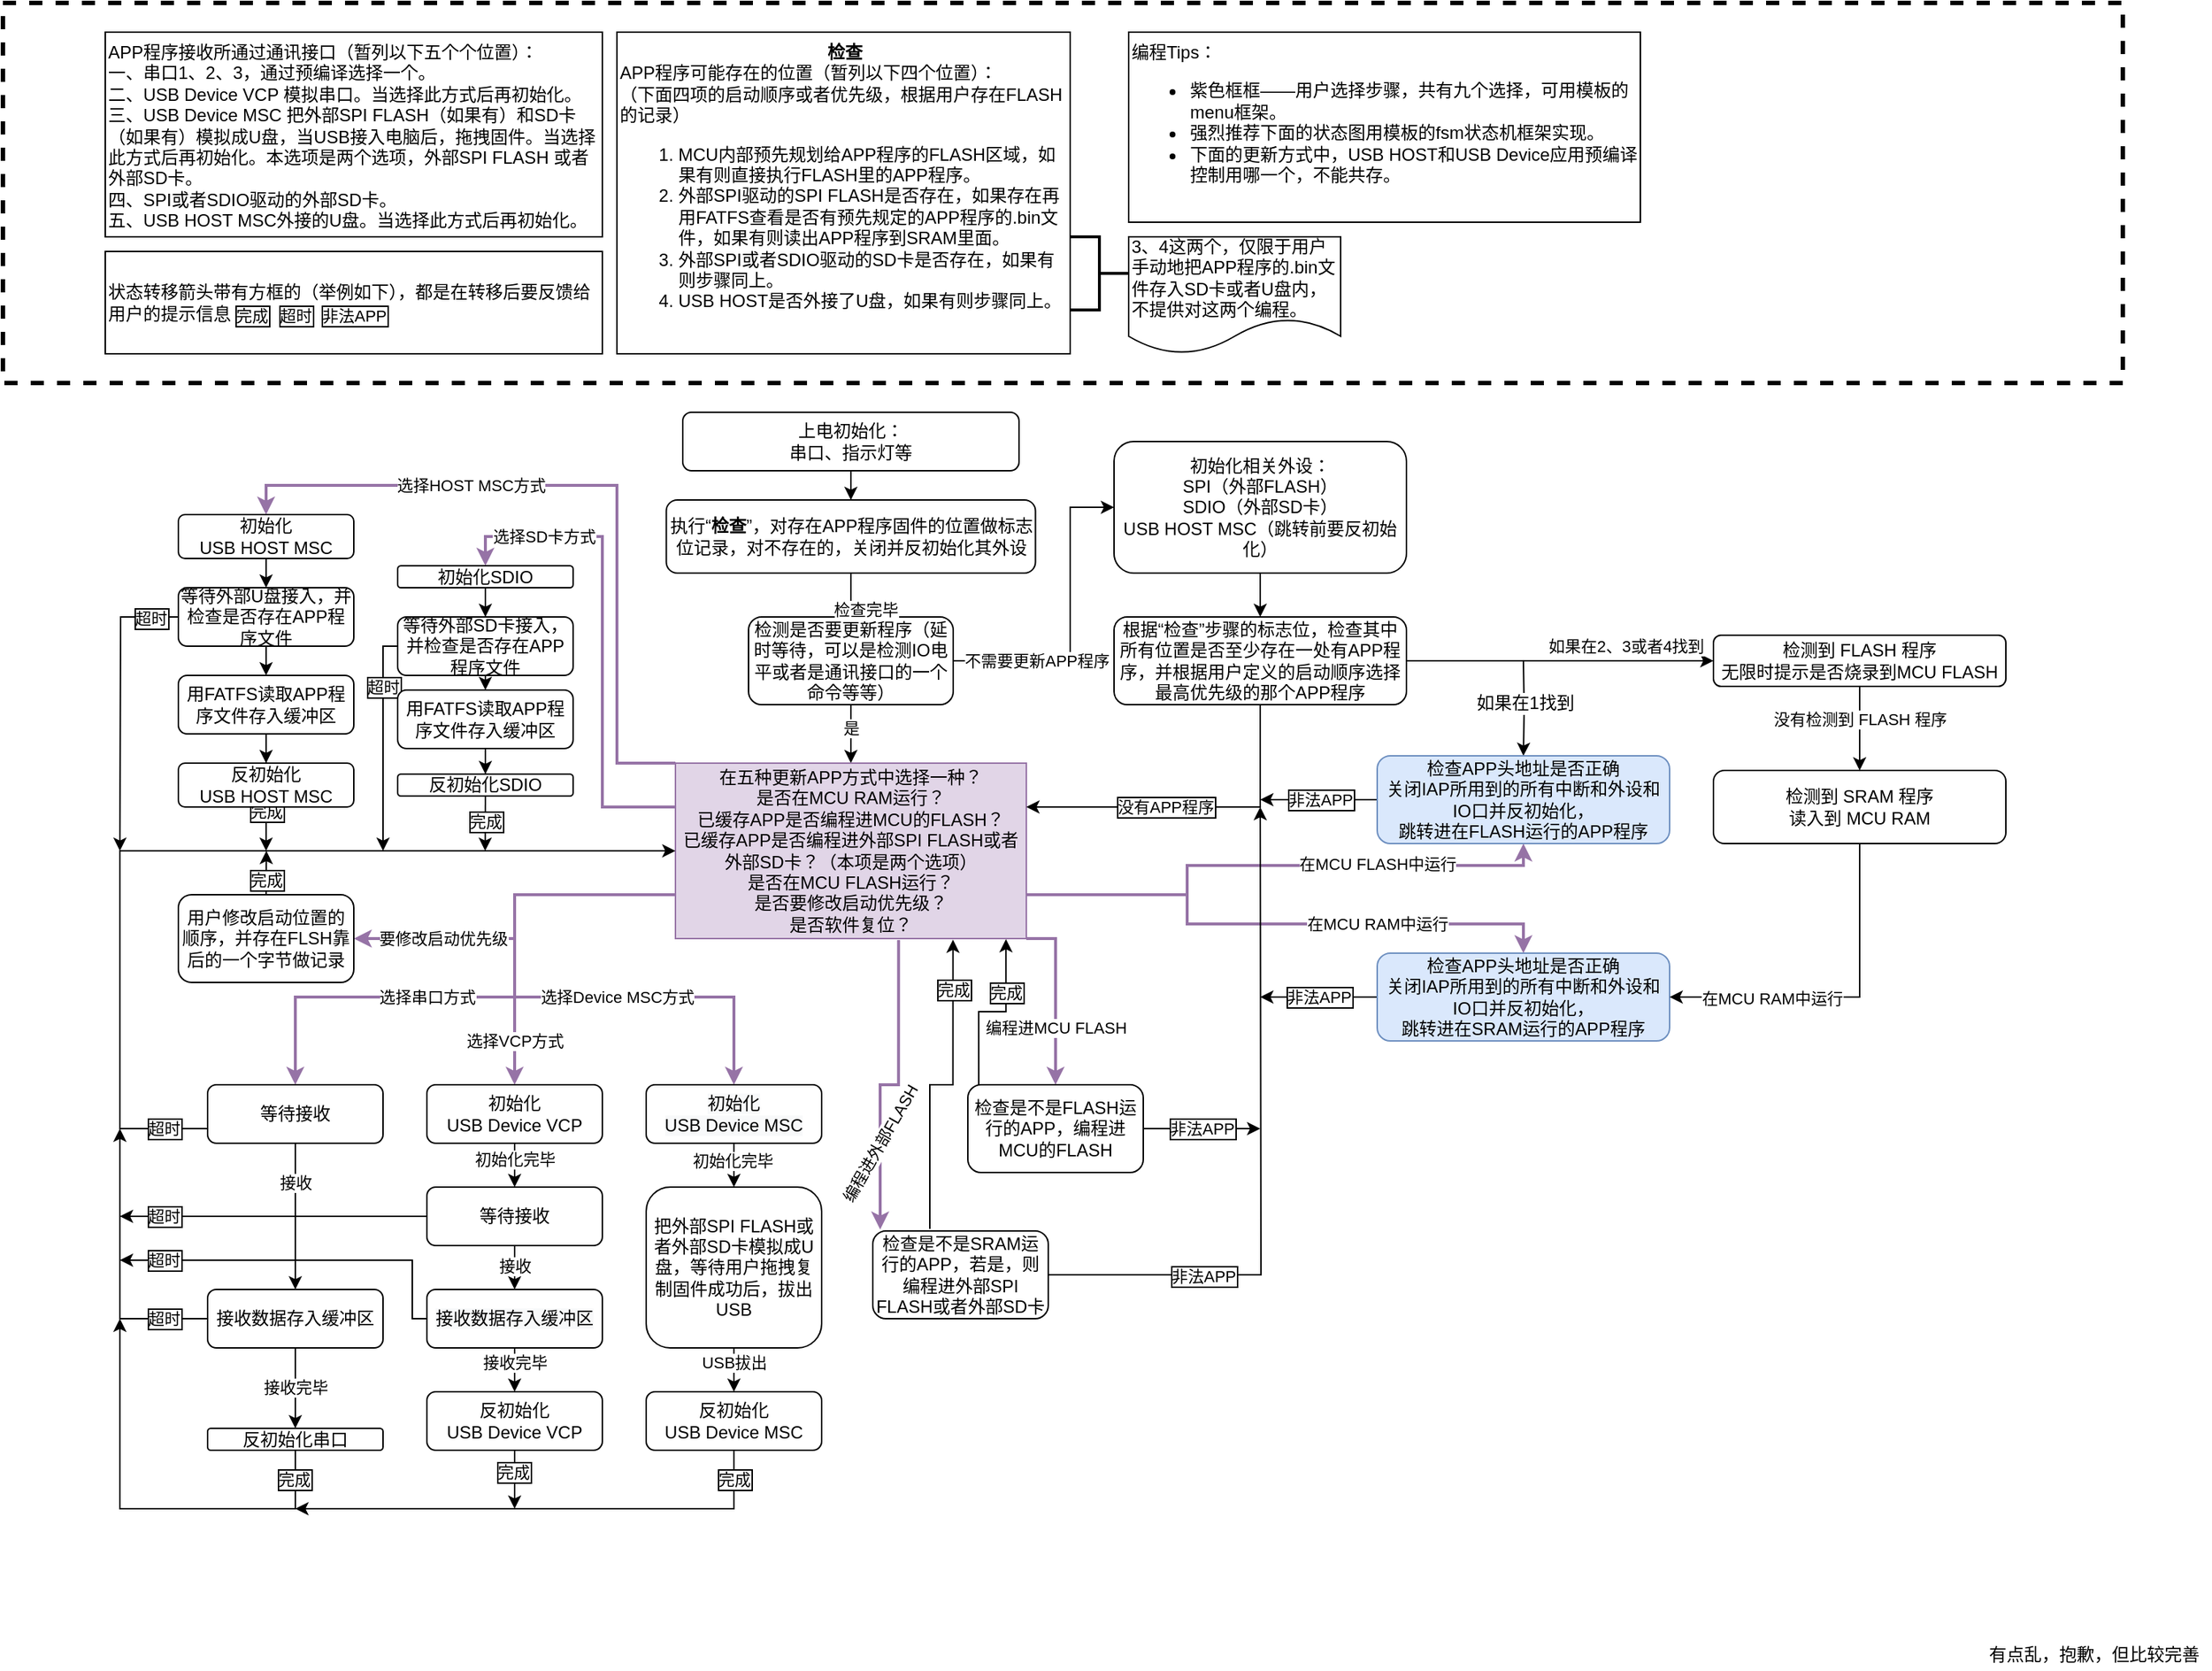 <mxfile version="14.4.3" type="device"><diagram id="C5RBs43oDa-KdzZeNtuy" name="Page-1"><mxGraphModel dx="1185" dy="685" grid="1" gridSize="10" guides="1" tooltips="1" connect="1" arrows="1" fold="1" page="1" pageScale="1" pageWidth="827" pageHeight="1169" math="0" shadow="0"><root><mxCell id="WIyWlLk6GJQsqaUBKTNV-0"/><mxCell id="WIyWlLk6GJQsqaUBKTNV-1" parent="WIyWlLk6GJQsqaUBKTNV-0"/><mxCell id="EQqP0jbyCYCh2364Cj6j-157" value="" style="rounded=0;whiteSpace=wrap;html=1;glass=0;labelBackgroundColor=none;gradientColor=none;align=left;fillColor=none;dashed=1;strokeWidth=3;" parent="WIyWlLk6GJQsqaUBKTNV-1" vertex="1"><mxGeometry x="140" y="20" width="1450" height="260" as="geometry"/></mxCell><mxCell id="EQqP0jbyCYCh2364Cj6j-8" value="" style="edgeStyle=orthogonalEdgeStyle;rounded=0;orthogonalLoop=1;jettySize=auto;html=1;entryX=0.5;entryY=0;entryDx=0;entryDy=0;" parent="WIyWlLk6GJQsqaUBKTNV-1" source="EQqP0jbyCYCh2364Cj6j-4" target="EQqP0jbyCYCh2364Cj6j-7" edge="1"><mxGeometry relative="1" as="geometry"><mxPoint x="710" y="530" as="targetPoint"/></mxGeometry></mxCell><mxCell id="EQqP0jbyCYCh2364Cj6j-9" value="是" style="edgeLabel;html=1;align=center;verticalAlign=middle;resizable=0;points=[];" parent="EQqP0jbyCYCh2364Cj6j-8" vertex="1" connectable="0"><mxGeometry x="-0.235" relative="1" as="geometry"><mxPoint as="offset"/></mxGeometry></mxCell><mxCell id="EQqP0jbyCYCh2364Cj6j-16" value="" style="edgeStyle=orthogonalEdgeStyle;rounded=0;orthogonalLoop=1;jettySize=auto;html=1;entryX=0;entryY=0.5;entryDx=0;entryDy=0;" parent="WIyWlLk6GJQsqaUBKTNV-1" source="EQqP0jbyCYCh2364Cj6j-4" target="OF_c2fbz43rUEykC9SEE-5" edge="1"><mxGeometry relative="1" as="geometry"><Array as="points"><mxPoint x="870" y="470"/><mxPoint x="870" y="365"/></Array></mxGeometry></mxCell><mxCell id="EQqP0jbyCYCh2364Cj6j-18" value="不需要更新APP程序" style="edgeLabel;html=1;align=center;verticalAlign=middle;resizable=0;points=[];" parent="EQqP0jbyCYCh2364Cj6j-16" vertex="1" connectable="0"><mxGeometry x="-0.258" relative="1" as="geometry"><mxPoint x="-23.6" as="offset"/></mxGeometry></mxCell><mxCell id="EQqP0jbyCYCh2364Cj6j-4" value="检测是否要更新程序（延时等待，可以是检测IO电平或者是通讯接口的一个命令等等）" style="whiteSpace=wrap;html=1;rounded=1;shadow=0;strokeWidth=1;glass=0;" parent="WIyWlLk6GJQsqaUBKTNV-1" vertex="1"><mxGeometry x="650" y="440" width="140" height="60" as="geometry"/></mxCell><mxCell id="EQqP0jbyCYCh2364Cj6j-30" value="" style="edgeStyle=orthogonalEdgeStyle;rounded=0;orthogonalLoop=1;jettySize=auto;html=1;fillColor=#e1d5e7;strokeColor=#9673a6;strokeWidth=2;entryX=0.5;entryY=0;entryDx=0;entryDy=0;" parent="WIyWlLk6GJQsqaUBKTNV-1" target="EQqP0jbyCYCh2364Cj6j-29" edge="1"><mxGeometry relative="1" as="geometry"><mxPoint x="490" y="700" as="sourcePoint"/><Array as="points"><mxPoint x="340" y="700"/></Array><mxPoint x="340.01" y="730" as="targetPoint"/></mxGeometry></mxCell><mxCell id="EQqP0jbyCYCh2364Cj6j-36" value="选择串口方式" style="edgeLabel;html=1;align=center;verticalAlign=middle;resizable=0;points=[];" parent="EQqP0jbyCYCh2364Cj6j-30" vertex="1" connectable="0"><mxGeometry x="0.17" y="1" relative="1" as="geometry"><mxPoint x="62.86" y="-1" as="offset"/></mxGeometry></mxCell><mxCell id="EQqP0jbyCYCh2364Cj6j-31" style="edgeStyle=orthogonalEdgeStyle;rounded=0;orthogonalLoop=1;jettySize=auto;html=1;exitX=0;exitY=0.75;exitDx=0;exitDy=0;entryX=0.5;entryY=0;entryDx=0;entryDy=0;strokeWidth=2;fillColor=#e1d5e7;strokeColor=#9673a6;" parent="WIyWlLk6GJQsqaUBKTNV-1" source="EQqP0jbyCYCh2364Cj6j-7" target="EQqP0jbyCYCh2364Cj6j-33" edge="1"><mxGeometry relative="1" as="geometry"><mxPoint x="490" y="800" as="targetPoint"/><mxPoint x="490" y="680" as="sourcePoint"/></mxGeometry></mxCell><mxCell id="EQqP0jbyCYCh2364Cj6j-37" value="选择VCP方式" style="edgeLabel;html=1;align=center;verticalAlign=middle;resizable=0;points=[];" parent="EQqP0jbyCYCh2364Cj6j-31" vertex="1" connectable="0"><mxGeometry x="0.29" y="-1" relative="1" as="geometry"><mxPoint x="1" y="55.2" as="offset"/></mxGeometry></mxCell><mxCell id="EQqP0jbyCYCh2364Cj6j-35" style="edgeStyle=orthogonalEdgeStyle;rounded=0;orthogonalLoop=1;jettySize=auto;html=1;entryX=0.5;entryY=0;entryDx=0;entryDy=0;fillColor=#e1d5e7;strokeColor=#9673a6;strokeWidth=2;" parent="WIyWlLk6GJQsqaUBKTNV-1" target="EQqP0jbyCYCh2364Cj6j-34" edge="1"><mxGeometry relative="1" as="geometry"><mxPoint x="490" y="700" as="sourcePoint"/><Array as="points"><mxPoint x="490" y="700"/><mxPoint x="640" y="700"/></Array></mxGeometry></mxCell><mxCell id="EQqP0jbyCYCh2364Cj6j-38" value="选择Device MSC方式" style="edgeLabel;html=1;align=center;verticalAlign=middle;resizable=0;points=[];" parent="EQqP0jbyCYCh2364Cj6j-35" vertex="1" connectable="0"><mxGeometry x="-0.154" relative="1" as="geometry"><mxPoint x="-19.05" as="offset"/></mxGeometry></mxCell><mxCell id="EQqP0jbyCYCh2364Cj6j-123" style="edgeStyle=orthogonalEdgeStyle;rounded=0;orthogonalLoop=1;jettySize=auto;html=1;entryX=0.5;entryY=0;entryDx=0;entryDy=0;exitX=1;exitY=0.75;exitDx=0;exitDy=0;fillColor=#e1d5e7;strokeColor=#9673a6;strokeWidth=2;" parent="WIyWlLk6GJQsqaUBKTNV-1" source="EQqP0jbyCYCh2364Cj6j-7" target="EQqP0jbyCYCh2364Cj6j-90" edge="1"><mxGeometry relative="1" as="geometry"><Array as="points"><mxPoint x="950" y="630"/><mxPoint x="950" y="650"/><mxPoint x="1180" y="650"/></Array></mxGeometry></mxCell><mxCell id="EQqP0jbyCYCh2364Cj6j-124" value="在MCU RAM中运行" style="edgeLabel;html=1;align=center;verticalAlign=middle;resizable=0;points=[];" parent="EQqP0jbyCYCh2364Cj6j-123" vertex="1" connectable="0"><mxGeometry x="-0.791" y="1" relative="1" as="geometry"><mxPoint x="200.33" y="21" as="offset"/></mxGeometry></mxCell><mxCell id="EQqP0jbyCYCh2364Cj6j-130" style="edgeStyle=orthogonalEdgeStyle;rounded=0;orthogonalLoop=1;jettySize=auto;html=1;exitX=1;exitY=0.75;exitDx=0;exitDy=0;entryX=0.5;entryY=1;entryDx=0;entryDy=0;fillColor=#e1d5e7;strokeColor=#9673a6;strokeWidth=2;" parent="WIyWlLk6GJQsqaUBKTNV-1" source="EQqP0jbyCYCh2364Cj6j-7" target="EQqP0jbyCYCh2364Cj6j-19" edge="1"><mxGeometry relative="1" as="geometry"><mxPoint x="1360" y="1062.759" as="targetPoint"/><Array as="points"><mxPoint x="950" y="630"/><mxPoint x="950" y="610"/><mxPoint x="1180" y="610"/></Array></mxGeometry></mxCell><mxCell id="EQqP0jbyCYCh2364Cj6j-131" value="在MCU FLASH中运行" style="edgeLabel;align=center;verticalAlign=middle;resizable=0;points=[];labelBorderColor=none;html=1;" parent="EQqP0jbyCYCh2364Cj6j-130" vertex="1" connectable="0"><mxGeometry x="-0.34" y="-1" relative="1" as="geometry"><mxPoint x="129" y="-7.78" as="offset"/></mxGeometry></mxCell><mxCell id="EQqP0jbyCYCh2364Cj6j-144" style="edgeStyle=orthogonalEdgeStyle;rounded=0;orthogonalLoop=1;jettySize=auto;html=1;exitX=0;exitY=0.25;exitDx=0;exitDy=0;entryX=0.5;entryY=0;entryDx=0;entryDy=0;strokeWidth=2;fillColor=#e1d5e7;strokeColor=#9673a6;" parent="WIyWlLk6GJQsqaUBKTNV-1" source="EQqP0jbyCYCh2364Cj6j-7" target="fa8e7mqQnKwH3aVbKPwJ-9" edge="1"><mxGeometry relative="1" as="geometry"><Array as="points"><mxPoint x="550" y="570"/><mxPoint x="550" y="385"/><mxPoint x="470" y="385"/></Array></mxGeometry></mxCell><mxCell id="EQqP0jbyCYCh2364Cj6j-147" value="选择SD卡方式" style="edgeLabel;html=1;align=center;verticalAlign=middle;resizable=0;points=[];" parent="EQqP0jbyCYCh2364Cj6j-144" vertex="1" connectable="0"><mxGeometry x="0.639" y="-1" relative="1" as="geometry"><mxPoint x="-0.33" y="1" as="offset"/></mxGeometry></mxCell><mxCell id="EQqP0jbyCYCh2364Cj6j-145" style="edgeStyle=orthogonalEdgeStyle;rounded=0;orthogonalLoop=1;jettySize=auto;html=1;exitX=0;exitY=0;exitDx=0;exitDy=0;entryX=0.5;entryY=0;entryDx=0;entryDy=0;strokeWidth=2;fillColor=#e1d5e7;strokeColor=#9673a6;" parent="WIyWlLk6GJQsqaUBKTNV-1" source="EQqP0jbyCYCh2364Cj6j-7" target="EQqP0jbyCYCh2364Cj6j-136" edge="1"><mxGeometry relative="1" as="geometry"><Array as="points"><mxPoint x="560" y="540"/><mxPoint x="560" y="350"/><mxPoint x="320" y="350"/></Array></mxGeometry></mxCell><mxCell id="EQqP0jbyCYCh2364Cj6j-146" value="选择HOST MSC方式" style="edgeLabel;html=1;align=center;verticalAlign=middle;resizable=0;points=[];" parent="EQqP0jbyCYCh2364Cj6j-145" vertex="1" connectable="0"><mxGeometry x="0.348" y="-2" relative="1" as="geometry"><mxPoint y="2.03" as="offset"/></mxGeometry></mxCell><mxCell id="fa8e7mqQnKwH3aVbKPwJ-2" style="edgeStyle=orthogonalEdgeStyle;rounded=0;orthogonalLoop=1;jettySize=auto;html=1;exitX=0;exitY=0.75;exitDx=0;exitDy=0;entryX=1;entryY=0.5;entryDx=0;entryDy=0;fillColor=#e1d5e7;strokeColor=#9673a6;strokeWidth=2;" parent="WIyWlLk6GJQsqaUBKTNV-1" source="EQqP0jbyCYCh2364Cj6j-7" target="fa8e7mqQnKwH3aVbKPwJ-1" edge="1"><mxGeometry relative="1" as="geometry"/></mxCell><mxCell id="fa8e7mqQnKwH3aVbKPwJ-3" value="要修改启动优先级" style="edgeLabel;html=1;align=center;verticalAlign=middle;resizable=0;points=[];" parent="fa8e7mqQnKwH3aVbKPwJ-2" vertex="1" connectable="0"><mxGeometry x="0.586" relative="1" as="geometry"><mxPoint x="8.29" as="offset"/></mxGeometry></mxCell><mxCell id="EQqP0jbyCYCh2364Cj6j-7" value="在五种更新APP方式中选择一种？&lt;br&gt;是否在MCU RAM运行？&lt;br&gt;已缓存APP是否编程进MCU的FLASH？&lt;br&gt;已缓存APP是否编程进外部SPI FLASH或者外部SD卡？（本项是两个选项）&lt;br&gt;是否在MCU FLASH运行？&lt;br&gt;是否要修改启动优先级？&lt;br&gt;是否软件复位？" style="whiteSpace=wrap;html=1;rounded=0;shadow=0;strokeWidth=1;glass=0;fillColor=#e1d5e7;strokeColor=#9673a6;" parent="WIyWlLk6GJQsqaUBKTNV-1" vertex="1"><mxGeometry x="600" y="540" width="240" height="120" as="geometry"/></mxCell><mxCell id="EQqP0jbyCYCh2364Cj6j-10" value="&lt;div style=&quot;text-align: center&quot;&gt;&lt;span&gt;&lt;b&gt;检查&lt;/b&gt;&lt;/span&gt;&lt;/div&gt;APP程序可能存在的位置（暂列以下四个位置）：&lt;br&gt;（下面四项的启动顺序或者优先级，根据用户存在FLASH的记录）&lt;br&gt;&lt;ol&gt;&lt;li&gt;MCU内部预先规划给APP程序的FLASH区域，如果有则直接执行FLASH里的APP程序。&lt;/li&gt;&lt;li&gt;外部SPI驱动的SPI FLASH是否存在，如果存在再用FATFS查看是否有预先规定的APP程序的.bin文件，如果有则读出APP程序到SRAM里面。&lt;/li&gt;&lt;li&gt;外部SPI或者SDIO驱动的SD卡是否存在，如果有则步骤同上。&lt;/li&gt;&lt;li&gt;USB HOST是否外接了U盘，如果有则步骤同上。&lt;/li&gt;&lt;/ol&gt;" style="rounded=0;whiteSpace=wrap;html=1;align=left;verticalAlign=top;" parent="WIyWlLk6GJQsqaUBKTNV-1" vertex="1"><mxGeometry x="560" y="40" width="310" height="220" as="geometry"/></mxCell><mxCell id="EQqP0jbyCYCh2364Cj6j-12" value="APP程序接收所通过通讯接口（暂列以下五个个位置）：&lt;br&gt;&lt;span&gt;一、串口1、2、3，通过预编译选择一个。&lt;/span&gt;&lt;br&gt;&lt;span&gt;二、USB Device VCP 模拟串口。&lt;/span&gt;当选择此方式后再初始化。&lt;br&gt;&lt;span&gt;三、USB Device MSC 把外部SPI FLASH（如果有）和SD卡（如果有）模拟成U盘，当USB接入电脑后，拖拽固件。&lt;/span&gt;当选择此方式后再初始化。本选项是两个选项，外部SPI FLASH 或者外部SD卡。&lt;br&gt;&lt;span&gt;四、SPI或者SDIO驱动的&lt;/span&gt;外部&lt;span&gt;SD卡。&lt;/span&gt;&lt;br&gt;&lt;span&gt;五、USB HOST MSC外接的U盘。当选择此方式后再初始化。&lt;/span&gt;" style="rounded=0;whiteSpace=wrap;html=1;align=left;verticalAlign=top;" parent="WIyWlLk6GJQsqaUBKTNV-1" vertex="1"><mxGeometry x="210" y="40" width="340" height="140" as="geometry"/></mxCell><mxCell id="EQqP0jbyCYCh2364Cj6j-20" value="" style="edgeStyle=orthogonalEdgeStyle;rounded=0;orthogonalLoop=1;jettySize=auto;html=1;" parent="WIyWlLk6GJQsqaUBKTNV-1" target="EQqP0jbyCYCh2364Cj6j-19" edge="1"><mxGeometry relative="1" as="geometry"><mxPoint x="1180" y="470" as="sourcePoint"/></mxGeometry></mxCell><mxCell id="EQqP0jbyCYCh2364Cj6j-22" value="&lt;span style=&quot;font-size: 12px;&quot;&gt;如果在1找到&lt;/span&gt;" style="edgeLabel;html=1;align=center;verticalAlign=middle;resizable=0;points=[];labelBackgroundColor=#ffffff;" parent="EQqP0jbyCYCh2364Cj6j-20" vertex="1" connectable="0"><mxGeometry x="-0.304" y="-2" relative="1" as="geometry"><mxPoint x="2.0" y="5.86" as="offset"/></mxGeometry></mxCell><mxCell id="EQqP0jbyCYCh2364Cj6j-27" style="edgeStyle=orthogonalEdgeStyle;rounded=0;orthogonalLoop=1;jettySize=auto;html=1;entryX=1;entryY=0.25;entryDx=0;entryDy=0;" parent="WIyWlLk6GJQsqaUBKTNV-1" source="EQqP0jbyCYCh2364Cj6j-15" target="EQqP0jbyCYCh2364Cj6j-7" edge="1"><mxGeometry relative="1" as="geometry"><mxPoint x="860" y="570" as="targetPoint"/><Array as="points"><mxPoint x="1000" y="570"/></Array></mxGeometry></mxCell><mxCell id="EQqP0jbyCYCh2364Cj6j-28" value="没有APP程序" style="edgeLabel;html=1;align=center;verticalAlign=middle;resizable=0;points=[];labelBorderColor=#000000;" parent="EQqP0jbyCYCh2364Cj6j-27" vertex="1" connectable="0"><mxGeometry x="0.007" y="1" relative="1" as="geometry"><mxPoint x="-18.97" y="-0.98" as="offset"/></mxGeometry></mxCell><mxCell id="EQqP0jbyCYCh2364Cj6j-91" style="edgeStyle=orthogonalEdgeStyle;rounded=0;orthogonalLoop=1;jettySize=auto;html=1;exitX=1;exitY=0.5;exitDx=0;exitDy=0;entryX=0;entryY=0.5;entryDx=0;entryDy=0;" parent="WIyWlLk6GJQsqaUBKTNV-1" source="EQqP0jbyCYCh2364Cj6j-15" target="OF_c2fbz43rUEykC9SEE-0" edge="1"><mxGeometry relative="1" as="geometry"><Array as="points"><mxPoint x="1290" y="470"/></Array></mxGeometry></mxCell><mxCell id="EQqP0jbyCYCh2364Cj6j-92" value="如果在2、3或者4找到" style="edgeLabel;html=1;align=center;verticalAlign=middle;resizable=0;points=[];" parent="EQqP0jbyCYCh2364Cj6j-91" vertex="1" connectable="0"><mxGeometry x="-0.065" relative="1" as="geometry"><mxPoint x="51.71" y="-10.0" as="offset"/></mxGeometry></mxCell><mxCell id="EQqP0jbyCYCh2364Cj6j-15" value="根据“检查”步骤的标志位，检查其中所有位置是否至少存在一处有APP程序，并根据用户定义的启动顺序选择最高优先级的那个APP程序" style="whiteSpace=wrap;html=1;rounded=1;shadow=0;strokeWidth=1;glass=0;" parent="WIyWlLk6GJQsqaUBKTNV-1" vertex="1"><mxGeometry x="900" y="440" width="200" height="60" as="geometry"/></mxCell><mxCell id="EQqP0jbyCYCh2364Cj6j-108" style="edgeStyle=orthogonalEdgeStyle;rounded=0;orthogonalLoop=1;jettySize=auto;html=1;exitX=0;exitY=0.5;exitDx=0;exitDy=0;" parent="WIyWlLk6GJQsqaUBKTNV-1" source="EQqP0jbyCYCh2364Cj6j-19" edge="1"><mxGeometry relative="1" as="geometry"><mxPoint x="1000" y="565" as="targetPoint"/></mxGeometry></mxCell><mxCell id="EQqP0jbyCYCh2364Cj6j-109" value="非法APP" style="edgeLabel;html=1;align=center;verticalAlign=middle;resizable=0;points=[];labelBorderColor=#000000;" parent="EQqP0jbyCYCh2364Cj6j-108" vertex="1" connectable="0"><mxGeometry x="0.284" y="-3" relative="1" as="geometry"><mxPoint x="11.55" y="2.8" as="offset"/></mxGeometry></mxCell><mxCell id="EQqP0jbyCYCh2364Cj6j-19" value="检查APP头地址是否正确&lt;br&gt;关闭IAP所用到的所有中断和外设和IO口并反初始化，&lt;br&gt;跳转进在FLASH运行的APP程序" style="whiteSpace=wrap;html=1;rounded=1;shadow=0;strokeWidth=1;glass=0;fillColor=#dae8fc;strokeColor=#6c8ebf;" parent="WIyWlLk6GJQsqaUBKTNV-1" vertex="1"><mxGeometry x="1080" y="535" width="200" height="60" as="geometry"/></mxCell><mxCell id="EQqP0jbyCYCh2364Cj6j-24" style="edgeStyle=orthogonalEdgeStyle;rounded=0;orthogonalLoop=1;jettySize=auto;html=1;entryX=0.5;entryY=0;entryDx=0;entryDy=0;" parent="WIyWlLk6GJQsqaUBKTNV-1" source="EQqP0jbyCYCh2364Cj6j-23" target="EQqP0jbyCYCh2364Cj6j-4" edge="1"><mxGeometry relative="1" as="geometry"><Array as="points"><mxPoint x="710" y="390"/><mxPoint x="710" y="390"/></Array></mxGeometry></mxCell><mxCell id="EQqP0jbyCYCh2364Cj6j-25" value="检查完毕" style="edgeLabel;html=1;align=center;verticalAlign=middle;resizable=0;points=[];" parent="EQqP0jbyCYCh2364Cj6j-24" vertex="1" connectable="0"><mxGeometry x="-0.737" relative="1" as="geometry"><mxPoint x="10" y="20.48" as="offset"/></mxGeometry></mxCell><mxCell id="EQqP0jbyCYCh2364Cj6j-23" value="执行“&lt;b&gt;检查&lt;/b&gt;”，对存在APP程序固件的位置做标志位记录，对不存在的，关闭并反初始化其外设" style="whiteSpace=wrap;html=1;rounded=1;shadow=0;strokeWidth=1;glass=0;" parent="WIyWlLk6GJQsqaUBKTNV-1" vertex="1"><mxGeometry x="593.75" y="360" width="252.5" height="50" as="geometry"/></mxCell><mxCell id="EQqP0jbyCYCh2364Cj6j-40" value="" style="edgeStyle=orthogonalEdgeStyle;rounded=0;orthogonalLoop=1;jettySize=auto;html=1;" parent="WIyWlLk6GJQsqaUBKTNV-1" source="EQqP0jbyCYCh2364Cj6j-29" target="EQqP0jbyCYCh2364Cj6j-39" edge="1"><mxGeometry relative="1" as="geometry"/></mxCell><mxCell id="EQqP0jbyCYCh2364Cj6j-41" value="接收" style="edgeLabel;html=1;align=center;verticalAlign=middle;resizable=0;points=[];" parent="EQqP0jbyCYCh2364Cj6j-40" vertex="1" connectable="0"><mxGeometry x="0.282" relative="1" as="geometry"><mxPoint y="-37.67" as="offset"/></mxGeometry></mxCell><mxCell id="EQqP0jbyCYCh2364Cj6j-53" style="edgeStyle=orthogonalEdgeStyle;rounded=0;orthogonalLoop=1;jettySize=auto;html=1;exitX=0;exitY=0.5;exitDx=0;exitDy=0;entryX=0;entryY=0.5;entryDx=0;entryDy=0;" parent="WIyWlLk6GJQsqaUBKTNV-1" source="EQqP0jbyCYCh2364Cj6j-29" target="EQqP0jbyCYCh2364Cj6j-7" edge="1"><mxGeometry relative="1" as="geometry"><mxPoint x="240" y="570" as="targetPoint"/><Array as="points"><mxPoint x="220" y="790"/><mxPoint x="220" y="600"/></Array></mxGeometry></mxCell><mxCell id="EQqP0jbyCYCh2364Cj6j-56" value="超时" style="edgeLabel;html=1;align=center;verticalAlign=middle;resizable=0;points=[];labelBorderColor=#000000;" parent="EQqP0jbyCYCh2364Cj6j-53" vertex="1" connectable="0"><mxGeometry x="-0.901" y="-2" relative="1" as="geometry"><mxPoint x="-8.33" y="2" as="offset"/></mxGeometry></mxCell><mxCell id="EQqP0jbyCYCh2364Cj6j-29" value="等待接收" style="whiteSpace=wrap;html=1;rounded=1;shadow=0;strokeWidth=1;glass=0;" parent="WIyWlLk6GJQsqaUBKTNV-1" vertex="1"><mxGeometry x="280" y="760" width="120" height="40" as="geometry"/></mxCell><mxCell id="EQqP0jbyCYCh2364Cj6j-48" value="" style="edgeStyle=orthogonalEdgeStyle;rounded=0;orthogonalLoop=1;jettySize=auto;html=1;exitX=0.5;exitY=1;exitDx=0;exitDy=0;" parent="WIyWlLk6GJQsqaUBKTNV-1" source="EQqP0jbyCYCh2364Cj6j-61" target="EQqP0jbyCYCh2364Cj6j-47" edge="1"><mxGeometry relative="1" as="geometry"><mxPoint x="490" y="920" as="sourcePoint"/></mxGeometry></mxCell><mxCell id="EQqP0jbyCYCh2364Cj6j-51" value="接收" style="edgeLabel;html=1;align=center;verticalAlign=middle;resizable=0;points=[];" parent="EQqP0jbyCYCh2364Cj6j-48" vertex="1" connectable="0"><mxGeometry x="-0.304" y="-1" relative="1" as="geometry"><mxPoint x="1.01" y="-4.0" as="offset"/></mxGeometry></mxCell><mxCell id="EQqP0jbyCYCh2364Cj6j-62" style="edgeStyle=orthogonalEdgeStyle;rounded=0;orthogonalLoop=1;jettySize=auto;html=1;entryX=0.5;entryY=0;entryDx=0;entryDy=0;" parent="WIyWlLk6GJQsqaUBKTNV-1" source="EQqP0jbyCYCh2364Cj6j-33" target="EQqP0jbyCYCh2364Cj6j-61" edge="1"><mxGeometry relative="1" as="geometry"/></mxCell><mxCell id="EQqP0jbyCYCh2364Cj6j-64" value="初始化完毕" style="edgeLabel;html=1;align=center;verticalAlign=middle;resizable=0;points=[];" parent="EQqP0jbyCYCh2364Cj6j-62" vertex="1" connectable="0"><mxGeometry x="-0.25" y="-1" relative="1" as="geometry"><mxPoint x="1" y="-8.67" as="offset"/></mxGeometry></mxCell><mxCell id="EQqP0jbyCYCh2364Cj6j-33" value="初始化&lt;br&gt;&lt;span style=&quot;text-align: left&quot;&gt;USB Device VCP&lt;/span&gt;" style="whiteSpace=wrap;html=1;rounded=1;shadow=0;strokeWidth=1;glass=0;" parent="WIyWlLk6GJQsqaUBKTNV-1" vertex="1"><mxGeometry x="430" y="760" width="120" height="40" as="geometry"/></mxCell><mxCell id="EQqP0jbyCYCh2364Cj6j-34" value="&lt;span style=&quot;color: rgb(0 , 0 , 0) ; font-family: &amp;#34;helvetica&amp;#34; ; font-size: 12px ; font-style: normal ; font-weight: 400 ; letter-spacing: normal ; text-align: left ; text-indent: 0px ; text-transform: none ; word-spacing: 0px ; background-color: rgb(248 , 249 , 250) ; display: inline ; float: none&quot;&gt;初始化&lt;br&gt;USB Device MSC&lt;/span&gt;" style="whiteSpace=wrap;html=1;rounded=1;shadow=0;strokeWidth=1;glass=0;" parent="WIyWlLk6GJQsqaUBKTNV-1" vertex="1"><mxGeometry x="580" y="760" width="120" height="40" as="geometry"/></mxCell><mxCell id="EQqP0jbyCYCh2364Cj6j-55" style="edgeStyle=orthogonalEdgeStyle;rounded=0;orthogonalLoop=1;jettySize=auto;html=1;exitX=0;exitY=0.5;exitDx=0;exitDy=0;" parent="WIyWlLk6GJQsqaUBKTNV-1" source="EQqP0jbyCYCh2364Cj6j-39" edge="1"><mxGeometry relative="1" as="geometry"><mxPoint x="220" y="790" as="targetPoint"/><Array as="points"><mxPoint x="220" y="920"/></Array></mxGeometry></mxCell><mxCell id="EQqP0jbyCYCh2364Cj6j-57" value="超时" style="edgeLabel;html=1;align=center;verticalAlign=middle;resizable=0;points=[];labelBorderColor=#000000;" parent="EQqP0jbyCYCh2364Cj6j-55" vertex="1" connectable="0"><mxGeometry x="-0.763" relative="1" as="geometry"><mxPoint x="-7.5" y="1.735e-18" as="offset"/></mxGeometry></mxCell><mxCell id="fa8e7mqQnKwH3aVbKPwJ-15" style="edgeStyle=orthogonalEdgeStyle;rounded=0;orthogonalLoop=1;jettySize=auto;html=1;exitX=0.5;exitY=1;exitDx=0;exitDy=0;entryX=0.5;entryY=0;entryDx=0;entryDy=0;strokeWidth=1;" parent="WIyWlLk6GJQsqaUBKTNV-1" source="EQqP0jbyCYCh2364Cj6j-39" target="fa8e7mqQnKwH3aVbKPwJ-14" edge="1"><mxGeometry relative="1" as="geometry"/></mxCell><mxCell id="fa8e7mqQnKwH3aVbKPwJ-17" value="接收完毕" style="edgeLabel;html=1;align=center;verticalAlign=middle;resizable=0;points=[];labelBorderColor=none;" parent="fa8e7mqQnKwH3aVbKPwJ-15" vertex="1" connectable="0"><mxGeometry x="0.215" relative="1" as="geometry"><mxPoint x="0.01" y="-7.2" as="offset"/></mxGeometry></mxCell><mxCell id="EQqP0jbyCYCh2364Cj6j-39" value="接收数据存入缓冲区" style="whiteSpace=wrap;html=1;rounded=1;shadow=0;strokeWidth=1;glass=0;" parent="WIyWlLk6GJQsqaUBKTNV-1" vertex="1"><mxGeometry x="280" y="900" width="120" height="40" as="geometry"/></mxCell><mxCell id="EQqP0jbyCYCh2364Cj6j-76" style="edgeStyle=orthogonalEdgeStyle;rounded=0;orthogonalLoop=1;jettySize=auto;html=1;exitX=0;exitY=0.5;exitDx=0;exitDy=0;" parent="WIyWlLk6GJQsqaUBKTNV-1" source="EQqP0jbyCYCh2364Cj6j-47" edge="1"><mxGeometry relative="1" as="geometry"><mxPoint x="220" y="880" as="targetPoint"/><Array as="points"><mxPoint x="420" y="920"/><mxPoint x="420" y="880"/><mxPoint x="220" y="880"/></Array></mxGeometry></mxCell><mxCell id="EQqP0jbyCYCh2364Cj6j-78" value="超时" style="edgeLabel;html=1;align=center;verticalAlign=middle;resizable=0;points=[];labelBorderColor=#000000;" parent="EQqP0jbyCYCh2364Cj6j-76" vertex="1" connectable="0"><mxGeometry x="0.411" relative="1" as="geometry"><mxPoint x="-43.61" as="offset"/></mxGeometry></mxCell><mxCell id="fa8e7mqQnKwH3aVbKPwJ-19" style="edgeStyle=orthogonalEdgeStyle;rounded=0;orthogonalLoop=1;jettySize=auto;html=1;entryX=0.5;entryY=0;entryDx=0;entryDy=0;strokeWidth=1;" parent="WIyWlLk6GJQsqaUBKTNV-1" source="EQqP0jbyCYCh2364Cj6j-47" target="fa8e7mqQnKwH3aVbKPwJ-18" edge="1"><mxGeometry relative="1" as="geometry"/></mxCell><mxCell id="fa8e7mqQnKwH3aVbKPwJ-20" value="接收完毕" style="edgeLabel;html=1;align=center;verticalAlign=middle;resizable=0;points=[];" parent="fa8e7mqQnKwH3aVbKPwJ-19" vertex="1" connectable="0"><mxGeometry x="0.498" relative="1" as="geometry"><mxPoint y="-7.44" as="offset"/></mxGeometry></mxCell><mxCell id="EQqP0jbyCYCh2364Cj6j-47" value="&lt;span style=&quot;color: rgb(0 , 0 , 0) ; font-family: &amp;#34;helvetica&amp;#34; ; font-size: 12px ; font-style: normal ; font-weight: 400 ; letter-spacing: normal ; text-align: center ; text-indent: 0px ; text-transform: none ; word-spacing: 0px ; background-color: rgb(248 , 249 , 250) ; display: inline ; float: none&quot;&gt;接收数据存入缓冲区&lt;/span&gt;&lt;br&gt;" style="whiteSpace=wrap;html=1;rounded=1;shadow=0;strokeWidth=1;glass=0;" parent="WIyWlLk6GJQsqaUBKTNV-1" vertex="1"><mxGeometry x="430" y="900" width="120" height="40" as="geometry"/></mxCell><mxCell id="EQqP0jbyCYCh2364Cj6j-75" style="edgeStyle=orthogonalEdgeStyle;rounded=0;orthogonalLoop=1;jettySize=auto;html=1;" parent="WIyWlLk6GJQsqaUBKTNV-1" source="EQqP0jbyCYCh2364Cj6j-61" edge="1"><mxGeometry relative="1" as="geometry"><mxPoint x="220" y="850" as="targetPoint"/></mxGeometry></mxCell><mxCell id="EQqP0jbyCYCh2364Cj6j-77" value="超时" style="edgeLabel;html=1;align=center;verticalAlign=middle;resizable=0;points=[];labelBorderColor=#000000;" parent="EQqP0jbyCYCh2364Cj6j-75" vertex="1" connectable="0"><mxGeometry x="0.747" y="1" relative="1" as="geometry"><mxPoint x="3.45" y="-1" as="offset"/></mxGeometry></mxCell><mxCell id="EQqP0jbyCYCh2364Cj6j-61" value="等待接收" style="whiteSpace=wrap;html=1;rounded=1;shadow=0;strokeWidth=1;glass=0;" parent="WIyWlLk6GJQsqaUBKTNV-1" vertex="1"><mxGeometry x="430" y="830" width="120" height="40" as="geometry"/></mxCell><mxCell id="EQqP0jbyCYCh2364Cj6j-67" style="edgeStyle=orthogonalEdgeStyle;rounded=0;orthogonalLoop=1;jettySize=auto;html=1;exitX=0.5;exitY=1;exitDx=0;exitDy=0;entryX=0.5;entryY=0;entryDx=0;entryDy=0;" parent="WIyWlLk6GJQsqaUBKTNV-1" source="EQqP0jbyCYCh2364Cj6j-34" target="EQqP0jbyCYCh2364Cj6j-72" edge="1"><mxGeometry relative="1" as="geometry"><mxPoint x="640" y="820" as="sourcePoint"/><mxPoint x="650" y="990" as="targetPoint"/></mxGeometry></mxCell><mxCell id="EQqP0jbyCYCh2364Cj6j-68" value="初始化完毕" style="edgeLabel;html=1;align=center;verticalAlign=middle;resizable=0;points=[];" parent="EQqP0jbyCYCh2364Cj6j-67" vertex="1" connectable="0"><mxGeometry x="-0.25" y="-1" relative="1" as="geometry"><mxPoint as="offset"/></mxGeometry></mxCell><mxCell id="EQqP0jbyCYCh2364Cj6j-80" style="edgeStyle=orthogonalEdgeStyle;rounded=0;orthogonalLoop=1;jettySize=auto;html=1;entryX=0.5;entryY=0;entryDx=0;entryDy=0;exitX=0.5;exitY=1;exitDx=0;exitDy=0;" parent="WIyWlLk6GJQsqaUBKTNV-1" source="EQqP0jbyCYCh2364Cj6j-72" target="EQqP0jbyCYCh2364Cj6j-163" edge="1"><mxGeometry relative="1" as="geometry"><mxPoint x="639.8" y="920" as="sourcePoint"/><mxPoint x="639.8" y="960" as="targetPoint"/><Array as="points"/></mxGeometry></mxCell><mxCell id="EQqP0jbyCYCh2364Cj6j-81" value="USB拔出" style="edgeLabel;html=1;align=center;verticalAlign=middle;resizable=0;points=[];" parent="EQqP0jbyCYCh2364Cj6j-80" vertex="1" connectable="0"><mxGeometry x="-0.307" relative="1" as="geometry"><mxPoint x="2.831e-15" y="-0.33" as="offset"/></mxGeometry></mxCell><mxCell id="EQqP0jbyCYCh2364Cj6j-72" value="把外部SPI FLASH或者外部SD卡模拟成U盘，等待用户拖拽复制固件成功后，拔出USB" style="whiteSpace=wrap;html=1;rounded=1;shadow=0;strokeWidth=1;glass=0;" parent="WIyWlLk6GJQsqaUBKTNV-1" vertex="1"><mxGeometry x="580" y="830" width="120" height="110" as="geometry"/></mxCell><mxCell id="EQqP0jbyCYCh2364Cj6j-95" value="" style="edgeStyle=orthogonalEdgeStyle;rounded=0;orthogonalLoop=1;jettySize=auto;html=1;exitX=1;exitY=1;exitDx=0;exitDy=0;entryX=0.5;entryY=0;entryDx=0;entryDy=0;strokeWidth=2;fillColor=#e1d5e7;strokeColor=#9673a6;" parent="WIyWlLk6GJQsqaUBKTNV-1" source="EQqP0jbyCYCh2364Cj6j-7" target="EQqP0jbyCYCh2364Cj6j-94" edge="1"><mxGeometry relative="1" as="geometry"><mxPoint x="1360" y="800" as="sourcePoint"/><Array as="points"><mxPoint x="860" y="660"/></Array></mxGeometry></mxCell><mxCell id="EQqP0jbyCYCh2364Cj6j-99" value="编程进MCU FLASH" style="edgeLabel;html=1;align=center;verticalAlign=middle;resizable=0;points=[];" parent="EQqP0jbyCYCh2364Cj6j-95" vertex="1" connectable="0"><mxGeometry x="0.214" relative="1" as="geometry"><mxPoint x="-1.599e-14" y="7.5" as="offset"/></mxGeometry></mxCell><mxCell id="EQqP0jbyCYCh2364Cj6j-98" style="edgeStyle=orthogonalEdgeStyle;rounded=0;orthogonalLoop=1;jettySize=auto;html=1;exitX=0.636;exitY=1.008;exitDx=0;exitDy=0;entryX=0.042;entryY=-0.017;entryDx=0;entryDy=0;fillColor=#e1d5e7;strokeColor=#9673a6;strokeWidth=2;exitPerimeter=0;entryPerimeter=0;" parent="WIyWlLk6GJQsqaUBKTNV-1" source="EQqP0jbyCYCh2364Cj6j-7" target="EQqP0jbyCYCh2364Cj6j-96" edge="1"><mxGeometry relative="1" as="geometry"><mxPoint x="1360" y="760" as="sourcePoint"/><mxPoint x="765" y="780" as="targetPoint"/><Array as="points"/></mxGeometry></mxCell><mxCell id="EQqP0jbyCYCh2364Cj6j-100" value="编程进外部FLASH" style="edgeLabel;html=1;align=center;verticalAlign=middle;resizable=0;points=[];rotation=-60;" parent="EQqP0jbyCYCh2364Cj6j-98" vertex="1" connectable="0"><mxGeometry x="-0.095" y="1" relative="1" as="geometry"><mxPoint x="-13.62" y="43.8" as="offset"/></mxGeometry></mxCell><mxCell id="EQqP0jbyCYCh2364Cj6j-84" value="" style="strokeWidth=2;html=1;shape=mxgraph.flowchart.annotation_2;align=left;labelPosition=right;pointerEvents=1;rounded=0;glass=0;labelBackgroundColor=none;fillColor=none;rotation=-180;" parent="WIyWlLk6GJQsqaUBKTNV-1" vertex="1"><mxGeometry x="870" y="180" width="40" height="50" as="geometry"/></mxCell><mxCell id="EQqP0jbyCYCh2364Cj6j-87" value="&lt;span style=&quot;text-align: center&quot;&gt;3、4这两个，仅限于用户手动地把APP程序的.bin文件存入SD卡或者U盘内，不提供对这两个编程。&lt;/span&gt;" style="shape=document;whiteSpace=wrap;html=1;boundedLbl=1;rounded=0;glass=0;labelBackgroundColor=none;fillColor=none;align=left;" parent="WIyWlLk6GJQsqaUBKTNV-1" vertex="1"><mxGeometry x="910" y="180" width="145" height="80" as="geometry"/></mxCell><mxCell id="EQqP0jbyCYCh2364Cj6j-110" style="edgeStyle=orthogonalEdgeStyle;rounded=0;orthogonalLoop=1;jettySize=auto;html=1;exitX=0;exitY=0.5;exitDx=0;exitDy=0;" parent="WIyWlLk6GJQsqaUBKTNV-1" source="EQqP0jbyCYCh2364Cj6j-90" edge="1"><mxGeometry relative="1" as="geometry"><mxPoint x="1000" y="700" as="targetPoint"/><Array as="points"><mxPoint x="1000" y="700"/></Array></mxGeometry></mxCell><mxCell id="EQqP0jbyCYCh2364Cj6j-129" value="非法APP" style="edgeLabel;html=1;align=center;verticalAlign=middle;resizable=0;points=[];labelBackgroundColor=#ffffff;labelBorderColor=#000000;" parent="EQqP0jbyCYCh2364Cj6j-110" vertex="1" connectable="0"><mxGeometry x="0.385" y="1" relative="1" as="geometry"><mxPoint x="15.17" y="-1.02" as="offset"/></mxGeometry></mxCell><mxCell id="EQqP0jbyCYCh2364Cj6j-90" value="检查APP头地址是否正确&lt;br&gt;关闭IAP所用到的所有中断和外设和IO口并反初始化，&lt;br&gt;跳转进在SRAM运行的APP程序" style="whiteSpace=wrap;html=1;rounded=1;shadow=0;strokeWidth=1;glass=0;fillColor=#dae8fc;strokeColor=#6c8ebf;" parent="WIyWlLk6GJQsqaUBKTNV-1" vertex="1"><mxGeometry x="1080" y="670" width="200" height="60" as="geometry"/></mxCell><mxCell id="EQqP0jbyCYCh2364Cj6j-125" style="edgeStyle=orthogonalEdgeStyle;rounded=0;orthogonalLoop=1;jettySize=auto;html=1;exitX=1;exitY=0.5;exitDx=0;exitDy=0;" parent="WIyWlLk6GJQsqaUBKTNV-1" source="EQqP0jbyCYCh2364Cj6j-94" edge="1"><mxGeometry relative="1" as="geometry"><mxPoint x="1000" y="790" as="targetPoint"/></mxGeometry></mxCell><mxCell id="EQqP0jbyCYCh2364Cj6j-127" value="非法APP" style="edgeLabel;html=1;align=center;verticalAlign=middle;resizable=0;points=[];labelBorderColor=#000000;" parent="EQqP0jbyCYCh2364Cj6j-125" vertex="1" connectable="0"><mxGeometry x="-0.302" y="1" relative="1" as="geometry"><mxPoint x="11.9" y="1" as="offset"/></mxGeometry></mxCell><mxCell id="fa8e7mqQnKwH3aVbKPwJ-37" style="edgeStyle=orthogonalEdgeStyle;rounded=0;orthogonalLoop=1;jettySize=auto;html=1;entryX=0.942;entryY=1.003;entryDx=0;entryDy=0;entryPerimeter=0;strokeWidth=1;exitX=0.062;exitY=0.004;exitDx=0;exitDy=0;exitPerimeter=0;" parent="WIyWlLk6GJQsqaUBKTNV-1" source="EQqP0jbyCYCh2364Cj6j-94" target="EQqP0jbyCYCh2364Cj6j-7" edge="1"><mxGeometry relative="1" as="geometry"><mxPoint x="807" y="760" as="sourcePoint"/></mxGeometry></mxCell><mxCell id="fa8e7mqQnKwH3aVbKPwJ-40" value="完成" style="edgeLabel;html=1;align=center;verticalAlign=middle;resizable=0;points=[];labelBorderColor=#000000;" parent="fa8e7mqQnKwH3aVbKPwJ-37" vertex="1" connectable="0"><mxGeometry x="0.262" relative="1" as="geometry"><mxPoint y="-7.32" as="offset"/></mxGeometry></mxCell><mxCell id="EQqP0jbyCYCh2364Cj6j-94" value="检查是不是FLASH运行的APP，编程进MCU的FLASH" style="whiteSpace=wrap;html=1;rounded=1;shadow=0;strokeWidth=1;glass=0;" parent="WIyWlLk6GJQsqaUBKTNV-1" vertex="1"><mxGeometry x="800" y="760" width="120" height="60" as="geometry"/></mxCell><mxCell id="EQqP0jbyCYCh2364Cj6j-126" style="edgeStyle=orthogonalEdgeStyle;rounded=0;orthogonalLoop=1;jettySize=auto;html=1;exitX=1;exitY=0.5;exitDx=0;exitDy=0;" parent="WIyWlLk6GJQsqaUBKTNV-1" source="EQqP0jbyCYCh2364Cj6j-96" edge="1"><mxGeometry relative="1" as="geometry"><mxPoint x="1000" y="570" as="targetPoint"/></mxGeometry></mxCell><mxCell id="EQqP0jbyCYCh2364Cj6j-128" value="非法APP" style="edgeLabel;html=1;align=center;verticalAlign=middle;resizable=0;points=[];labelBorderColor=#000000;" parent="EQqP0jbyCYCh2364Cj6j-126" vertex="1" connectable="0"><mxGeometry x="-0.076" y="-2" relative="1" as="geometry"><mxPoint x="-42" y="69.76" as="offset"/></mxGeometry></mxCell><mxCell id="fa8e7mqQnKwH3aVbKPwJ-36" style="edgeStyle=orthogonalEdgeStyle;rounded=0;orthogonalLoop=1;jettySize=auto;html=1;exitX=0.325;exitY=-0.022;exitDx=0;exitDy=0;entryX=0.791;entryY=1.006;entryDx=0;entryDy=0;entryPerimeter=0;strokeWidth=1;exitPerimeter=0;" parent="WIyWlLk6GJQsqaUBKTNV-1" source="EQqP0jbyCYCh2364Cj6j-96" target="EQqP0jbyCYCh2364Cj6j-7" edge="1"><mxGeometry relative="1" as="geometry"/></mxCell><mxCell id="fa8e7mqQnKwH3aVbKPwJ-38" value="完成" style="edgeLabel;html=1;align=center;verticalAlign=middle;resizable=0;points=[];labelBorderColor=#000000;" parent="fa8e7mqQnKwH3aVbKPwJ-36" vertex="1" connectable="0"><mxGeometry x="0.388" y="1" relative="1" as="geometry"><mxPoint x="1.09" y="-31.35" as="offset"/></mxGeometry></mxCell><mxCell id="EQqP0jbyCYCh2364Cj6j-96" value="检查是不是SRAM运行的APP，若是，则编程进外部SPI FLASH或者外部SD卡" style="whiteSpace=wrap;html=1;rounded=1;shadow=0;strokeWidth=1;glass=0;" parent="WIyWlLk6GJQsqaUBKTNV-1" vertex="1"><mxGeometry x="735" y="860" width="120" height="60" as="geometry"/></mxCell><mxCell id="EQqP0jbyCYCh2364Cj6j-139" style="edgeStyle=orthogonalEdgeStyle;rounded=0;orthogonalLoop=1;jettySize=auto;html=1;exitX=0.5;exitY=1;exitDx=0;exitDy=0;entryX=0.5;entryY=0;entryDx=0;entryDy=0;" parent="WIyWlLk6GJQsqaUBKTNV-1" source="EQqP0jbyCYCh2364Cj6j-132" target="EQqP0jbyCYCh2364Cj6j-133" edge="1"><mxGeometry relative="1" as="geometry"/></mxCell><mxCell id="EQqP0jbyCYCh2364Cj6j-161" style="edgeStyle=orthogonalEdgeStyle;rounded=0;orthogonalLoop=1;jettySize=auto;html=1;" parent="WIyWlLk6GJQsqaUBKTNV-1" source="EQqP0jbyCYCh2364Cj6j-132" edge="1"><mxGeometry relative="1" as="geometry"><mxPoint x="400" y="600" as="targetPoint"/><Array as="points"><mxPoint x="400" y="460"/><mxPoint x="400" y="600"/></Array></mxGeometry></mxCell><mxCell id="EQqP0jbyCYCh2364Cj6j-162" value="超时" style="edgeLabel;html=1;align=center;verticalAlign=middle;resizable=0;points=[];labelBorderColor=#000000;" parent="EQqP0jbyCYCh2364Cj6j-161" vertex="1" connectable="0"><mxGeometry x="-0.41" y="2" relative="1" as="geometry"><mxPoint x="-2" y="-6.69" as="offset"/></mxGeometry></mxCell><mxCell id="EQqP0jbyCYCh2364Cj6j-132" value="等待外部SD卡接入，并检查是否存在APP程序文件" style="whiteSpace=wrap;html=1;rounded=1;shadow=0;strokeWidth=1;glass=0;" parent="WIyWlLk6GJQsqaUBKTNV-1" vertex="1"><mxGeometry x="410" y="440" width="120" height="40" as="geometry"/></mxCell><mxCell id="EQqP0jbyCYCh2364Cj6j-142" style="edgeStyle=orthogonalEdgeStyle;rounded=0;orthogonalLoop=1;jettySize=auto;html=1;exitX=0.5;exitY=1;exitDx=0;exitDy=0;" parent="WIyWlLk6GJQsqaUBKTNV-1" source="fa8e7mqQnKwH3aVbKPwJ-7" edge="1"><mxGeometry relative="1" as="geometry"><mxPoint x="469.857" y="600" as="targetPoint"/><mxPoint x="470" y="560" as="sourcePoint"/></mxGeometry></mxCell><mxCell id="fa8e7mqQnKwH3aVbKPwJ-8" style="edgeStyle=orthogonalEdgeStyle;rounded=0;orthogonalLoop=1;jettySize=auto;html=1;entryX=0.5;entryY=0;entryDx=0;entryDy=0;strokeWidth=1;" parent="WIyWlLk6GJQsqaUBKTNV-1" source="EQqP0jbyCYCh2364Cj6j-133" target="fa8e7mqQnKwH3aVbKPwJ-7" edge="1"><mxGeometry relative="1" as="geometry"/></mxCell><mxCell id="EQqP0jbyCYCh2364Cj6j-133" value="用FATFS读取APP程序文件存入缓冲区" style="whiteSpace=wrap;html=1;rounded=1;shadow=0;strokeWidth=1;glass=0;" parent="WIyWlLk6GJQsqaUBKTNV-1" vertex="1"><mxGeometry x="410" y="490" width="120" height="40" as="geometry"/></mxCell><mxCell id="EQqP0jbyCYCh2364Cj6j-138" style="edgeStyle=orthogonalEdgeStyle;rounded=0;orthogonalLoop=1;jettySize=auto;html=1;exitX=0.5;exitY=1;exitDx=0;exitDy=0;entryX=0.5;entryY=0;entryDx=0;entryDy=0;" parent="WIyWlLk6GJQsqaUBKTNV-1" source="EQqP0jbyCYCh2364Cj6j-134" target="EQqP0jbyCYCh2364Cj6j-135" edge="1"><mxGeometry relative="1" as="geometry"/></mxCell><mxCell id="EQqP0jbyCYCh2364Cj6j-159" style="edgeStyle=orthogonalEdgeStyle;rounded=0;orthogonalLoop=1;jettySize=auto;html=1;" parent="WIyWlLk6GJQsqaUBKTNV-1" source="EQqP0jbyCYCh2364Cj6j-134" edge="1"><mxGeometry relative="1" as="geometry"><mxPoint x="220" y="600" as="targetPoint"/></mxGeometry></mxCell><mxCell id="EQqP0jbyCYCh2364Cj6j-160" value="超时" style="edgeLabel;html=1;align=center;verticalAlign=middle;resizable=0;points=[];labelBorderColor=#000000;" parent="EQqP0jbyCYCh2364Cj6j-159" vertex="1" connectable="0"><mxGeometry x="-0.411" relative="1" as="geometry"><mxPoint x="20" y="-19.05" as="offset"/></mxGeometry></mxCell><mxCell id="EQqP0jbyCYCh2364Cj6j-134" value="等待外部U盘接入，并检查是否存在APP程序文件" style="whiteSpace=wrap;html=1;rounded=1;shadow=0;strokeWidth=1;glass=0;" parent="WIyWlLk6GJQsqaUBKTNV-1" vertex="1"><mxGeometry x="260" y="420" width="120" height="40" as="geometry"/></mxCell><mxCell id="EQqP0jbyCYCh2364Cj6j-167" style="edgeStyle=orthogonalEdgeStyle;rounded=0;orthogonalLoop=1;jettySize=auto;html=1;entryX=0.5;entryY=0;entryDx=0;entryDy=0;" parent="WIyWlLk6GJQsqaUBKTNV-1" source="EQqP0jbyCYCh2364Cj6j-135" target="EQqP0jbyCYCh2364Cj6j-166" edge="1"><mxGeometry relative="1" as="geometry"/></mxCell><mxCell id="EQqP0jbyCYCh2364Cj6j-135" value="用FATFS读取APP程序文件存入缓冲区" style="whiteSpace=wrap;html=1;rounded=1;shadow=0;strokeWidth=1;glass=0;" parent="WIyWlLk6GJQsqaUBKTNV-1" vertex="1"><mxGeometry x="260" y="480" width="120" height="40" as="geometry"/></mxCell><mxCell id="EQqP0jbyCYCh2364Cj6j-137" style="edgeStyle=orthogonalEdgeStyle;rounded=0;orthogonalLoop=1;jettySize=auto;html=1;exitX=0.5;exitY=1;exitDx=0;exitDy=0;entryX=0.5;entryY=0;entryDx=0;entryDy=0;" parent="WIyWlLk6GJQsqaUBKTNV-1" source="EQqP0jbyCYCh2364Cj6j-136" target="EQqP0jbyCYCh2364Cj6j-134" edge="1"><mxGeometry relative="1" as="geometry"/></mxCell><mxCell id="EQqP0jbyCYCh2364Cj6j-136" value="&lt;span style=&quot;font-family: &amp;#34;helvetica&amp;#34; ; text-align: left&quot;&gt;初始化&lt;/span&gt;&lt;br style=&quot;font-family: &amp;#34;helvetica&amp;#34; ; text-align: left&quot;&gt;&lt;span style=&quot;font-family: &amp;#34;helvetica&amp;#34; ; text-align: left&quot;&gt;USB HOST MSC&lt;/span&gt;" style="whiteSpace=wrap;html=1;rounded=1;shadow=0;strokeWidth=1;glass=0;" parent="WIyWlLk6GJQsqaUBKTNV-1" vertex="1"><mxGeometry x="260" y="370" width="120" height="30" as="geometry"/></mxCell><mxCell id="EQqP0jbyCYCh2364Cj6j-150" value="完成" style="edgeLabel;html=1;align=center;verticalAlign=middle;resizable=0;points=[];labelBorderColor=#000000;" parent="WIyWlLk6GJQsqaUBKTNV-1" vertex="1" connectable="0"><mxGeometry x="470.003" y="580" as="geometry"/></mxCell><mxCell id="EQqP0jbyCYCh2364Cj6j-151" value="状态转移箭头带有方框的（举例如下），都是在转移后要反馈给用户的提示信息" style="rounded=0;whiteSpace=wrap;html=1;glass=0;labelBackgroundColor=none;fillColor=#ffffff;gradientColor=none;align=left;" parent="WIyWlLk6GJQsqaUBKTNV-1" vertex="1"><mxGeometry x="210" y="190" width="340" height="70" as="geometry"/></mxCell><mxCell id="EQqP0jbyCYCh2364Cj6j-152" value="完成" style="edgeLabel;html=1;align=center;verticalAlign=middle;resizable=0;points=[];labelBorderColor=#000000;spacingLeft=0;spacingBottom=12;" parent="WIyWlLk6GJQsqaUBKTNV-1" vertex="1" connectable="0"><mxGeometry x="310.003" y="240" as="geometry"/></mxCell><mxCell id="EQqP0jbyCYCh2364Cj6j-153" value="超时" style="edgeLabel;html=1;align=center;verticalAlign=middle;resizable=0;points=[];labelBorderColor=#000000;spacingLeft=0;spacingBottom=12;" parent="WIyWlLk6GJQsqaUBKTNV-1" vertex="1" connectable="0"><mxGeometry x="340.004" y="239.998" as="geometry"/></mxCell><mxCell id="EQqP0jbyCYCh2364Cj6j-156" value="非法APP" style="edgeLabel;html=1;align=center;verticalAlign=middle;resizable=0;points=[];labelBorderColor=#000000;spacingLeft=0;spacingBottom=12;" parent="WIyWlLk6GJQsqaUBKTNV-1" vertex="1" connectable="0"><mxGeometry x="379.998" y="240.002" as="geometry"/></mxCell><mxCell id="EQqP0jbyCYCh2364Cj6j-164" style="edgeStyle=orthogonalEdgeStyle;rounded=0;orthogonalLoop=1;jettySize=auto;html=1;" parent="WIyWlLk6GJQsqaUBKTNV-1" source="EQqP0jbyCYCh2364Cj6j-163" edge="1"><mxGeometry relative="1" as="geometry"><mxPoint x="340" y="1050" as="targetPoint"/><Array as="points"><mxPoint x="640" y="1050"/><mxPoint x="490" y="1050"/></Array></mxGeometry></mxCell><mxCell id="EQqP0jbyCYCh2364Cj6j-165" value="完成" style="edgeLabel;html=1;align=center;verticalAlign=middle;resizable=0;points=[];labelBorderColor=#000000;" parent="EQqP0jbyCYCh2364Cj6j-164" vertex="1" connectable="0"><mxGeometry x="-0.362" y="1" relative="1" as="geometry"><mxPoint x="68.54" y="-21" as="offset"/></mxGeometry></mxCell><mxCell id="EQqP0jbyCYCh2364Cj6j-163" value="反初始化&lt;br&gt;&lt;span style=&quot;font-family: &amp;#34;helvetica&amp;#34; ; text-align: left&quot;&gt;USB Device MSC&lt;/span&gt;" style="whiteSpace=wrap;html=1;rounded=1;shadow=0;strokeWidth=1;glass=0;" parent="WIyWlLk6GJQsqaUBKTNV-1" vertex="1"><mxGeometry x="580" y="970" width="120" height="40" as="geometry"/></mxCell><mxCell id="EQqP0jbyCYCh2364Cj6j-168" style="edgeStyle=orthogonalEdgeStyle;rounded=0;orthogonalLoop=1;jettySize=auto;html=1;" parent="WIyWlLk6GJQsqaUBKTNV-1" source="EQqP0jbyCYCh2364Cj6j-166" edge="1"><mxGeometry relative="1" as="geometry"><mxPoint x="320.0" y="600.0" as="targetPoint"/></mxGeometry></mxCell><mxCell id="EQqP0jbyCYCh2364Cj6j-169" value="完成" style="edgeLabel;html=1;align=center;verticalAlign=middle;resizable=0;points=[];labelBorderColor=#000000;" parent="EQqP0jbyCYCh2364Cj6j-168" vertex="1" connectable="0"><mxGeometry x="-0.264" relative="1" as="geometry"><mxPoint y="-8.33" as="offset"/></mxGeometry></mxCell><mxCell id="EQqP0jbyCYCh2364Cj6j-166" value="反初始化&lt;br&gt;&lt;span style=&quot;font-family: &amp;#34;helvetica&amp;#34; ; text-align: left&quot;&gt;USB HOST MSC&lt;/span&gt;" style="whiteSpace=wrap;html=1;rounded=1;shadow=0;strokeWidth=1;glass=0;" parent="WIyWlLk6GJQsqaUBKTNV-1" vertex="1"><mxGeometry x="260" y="540" width="120" height="30" as="geometry"/></mxCell><mxCell id="EQqP0jbyCYCh2364Cj6j-170" value="编程Tips：&lt;br&gt;&lt;ul&gt;&lt;li&gt;紫色框框——用户选择步骤，共有九个选择，可用模板的menu框架。&lt;/li&gt;&lt;li&gt;强烈推荐下面的状态图用模板的fsm状态机框架实现。&lt;/li&gt;&lt;li&gt;下面的更新方式中，USB HOST和USB Device应用预编译控制用哪一个，不能共存。&lt;/li&gt;&lt;/ul&gt;" style="rounded=0;whiteSpace=wrap;html=1;glass=0;labelBackgroundColor=none;fillColor=#ffffff;gradientColor=none;align=left;verticalAlign=top;" parent="WIyWlLk6GJQsqaUBKTNV-1" vertex="1"><mxGeometry x="910" y="40" width="350" height="130" as="geometry"/></mxCell><mxCell id="fa8e7mqQnKwH3aVbKPwJ-4" style="edgeStyle=orthogonalEdgeStyle;rounded=0;orthogonalLoop=1;jettySize=auto;html=1;exitX=0.5;exitY=0;exitDx=0;exitDy=0;strokeWidth=1;" parent="WIyWlLk6GJQsqaUBKTNV-1" source="fa8e7mqQnKwH3aVbKPwJ-1" edge="1"><mxGeometry relative="1" as="geometry"><mxPoint x="320.2" y="600" as="targetPoint"/></mxGeometry></mxCell><mxCell id="fa8e7mqQnKwH3aVbKPwJ-5" value="完成" style="edgeLabel;html=1;align=center;verticalAlign=middle;resizable=0;points=[];labelBorderColor=#000000;" parent="fa8e7mqQnKwH3aVbKPwJ-4" vertex="1" connectable="0"><mxGeometry x="0.293" relative="1" as="geometry"><mxPoint x="-0.13" y="9.6" as="offset"/></mxGeometry></mxCell><mxCell id="fa8e7mqQnKwH3aVbKPwJ-1" value="用户修改启动位置的顺序，并存在FLSH靠后的一个字节做记录" style="whiteSpace=wrap;html=1;rounded=1;shadow=0;strokeWidth=1;glass=0;" parent="WIyWlLk6GJQsqaUBKTNV-1" vertex="1"><mxGeometry x="260" y="630" width="120" height="60" as="geometry"/></mxCell><mxCell id="fa8e7mqQnKwH3aVbKPwJ-7" value="反初始化SDIO" style="whiteSpace=wrap;html=1;rounded=1;shadow=0;strokeWidth=1;glass=0;" parent="WIyWlLk6GJQsqaUBKTNV-1" vertex="1"><mxGeometry x="410.01" y="547.5" width="120" height="15" as="geometry"/></mxCell><mxCell id="fa8e7mqQnKwH3aVbKPwJ-11" style="edgeStyle=orthogonalEdgeStyle;rounded=0;orthogonalLoop=1;jettySize=auto;html=1;entryX=0.5;entryY=0;entryDx=0;entryDy=0;strokeWidth=1;" parent="WIyWlLk6GJQsqaUBKTNV-1" source="fa8e7mqQnKwH3aVbKPwJ-9" target="EQqP0jbyCYCh2364Cj6j-132" edge="1"><mxGeometry relative="1" as="geometry"/></mxCell><mxCell id="fa8e7mqQnKwH3aVbKPwJ-9" value="初始化SDIO" style="whiteSpace=wrap;html=1;rounded=1;shadow=0;strokeWidth=1;glass=0;" parent="WIyWlLk6GJQsqaUBKTNV-1" vertex="1"><mxGeometry x="410.01" y="405" width="120" height="15" as="geometry"/></mxCell><mxCell id="fa8e7mqQnKwH3aVbKPwJ-16" style="edgeStyle=orthogonalEdgeStyle;rounded=0;orthogonalLoop=1;jettySize=auto;html=1;exitX=0.5;exitY=1;exitDx=0;exitDy=0;strokeWidth=1;" parent="WIyWlLk6GJQsqaUBKTNV-1" source="fa8e7mqQnKwH3aVbKPwJ-14" edge="1"><mxGeometry relative="1" as="geometry"><mxPoint x="220" y="920" as="targetPoint"/><Array as="points"><mxPoint x="340" y="1050"/><mxPoint x="220" y="1050"/></Array></mxGeometry></mxCell><mxCell id="fa8e7mqQnKwH3aVbKPwJ-21" value="完成" style="edgeLabel;html=1;align=center;verticalAlign=middle;resizable=0;points=[];labelBorderColor=#000000;spacingLeft=0;shadow=0;" parent="fa8e7mqQnKwH3aVbKPwJ-16" vertex="1" connectable="0"><mxGeometry x="-0.686" relative="1" as="geometry"><mxPoint x="3.96" y="-20" as="offset"/></mxGeometry></mxCell><mxCell id="fa8e7mqQnKwH3aVbKPwJ-14" value="反初始化串口" style="whiteSpace=wrap;html=1;rounded=1;shadow=0;strokeWidth=1;glass=0;" parent="WIyWlLk6GJQsqaUBKTNV-1" vertex="1"><mxGeometry x="280" y="995" width="120" height="15" as="geometry"/></mxCell><mxCell id="fa8e7mqQnKwH3aVbKPwJ-22" style="edgeStyle=orthogonalEdgeStyle;rounded=0;orthogonalLoop=1;jettySize=auto;html=1;strokeWidth=1;" parent="WIyWlLk6GJQsqaUBKTNV-1" source="fa8e7mqQnKwH3aVbKPwJ-18" edge="1"><mxGeometry relative="1" as="geometry"><mxPoint x="490" y="1050" as="targetPoint"/></mxGeometry></mxCell><mxCell id="fa8e7mqQnKwH3aVbKPwJ-23" value="完成" style="edgeLabel;html=1;align=center;verticalAlign=middle;resizable=0;points=[];labelBorderColor=#000000;" parent="fa8e7mqQnKwH3aVbKPwJ-22" vertex="1" connectable="0"><mxGeometry x="-0.25" y="-1" relative="1" as="geometry"><mxPoint as="offset"/></mxGeometry></mxCell><mxCell id="fa8e7mqQnKwH3aVbKPwJ-18" value="反初始化&lt;br&gt;&lt;span style=&quot;font-family: &amp;#34;helvetica&amp;#34; ; text-align: left&quot;&gt;USB Device VCP&lt;br&gt;&lt;/span&gt;" style="whiteSpace=wrap;html=1;rounded=1;shadow=0;strokeWidth=1;glass=0;" parent="WIyWlLk6GJQsqaUBKTNV-1" vertex="1"><mxGeometry x="430" y="970" width="120" height="40" as="geometry"/></mxCell><mxCell id="fa8e7mqQnKwH3aVbKPwJ-26" style="edgeStyle=orthogonalEdgeStyle;rounded=0;orthogonalLoop=1;jettySize=auto;html=1;entryX=0.5;entryY=0;entryDx=0;entryDy=0;strokeWidth=1;" parent="WIyWlLk6GJQsqaUBKTNV-1" source="fa8e7mqQnKwH3aVbKPwJ-25" target="EQqP0jbyCYCh2364Cj6j-23" edge="1"><mxGeometry relative="1" as="geometry"/></mxCell><mxCell id="fa8e7mqQnKwH3aVbKPwJ-25" value="上电初始化：&lt;br&gt;串口、指示灯等" style="whiteSpace=wrap;html=1;rounded=1;shadow=0;strokeWidth=1;glass=0;" parent="WIyWlLk6GJQsqaUBKTNV-1" vertex="1"><mxGeometry x="605" y="300" width="230" height="40" as="geometry"/></mxCell><mxCell id="fa8e7mqQnKwH3aVbKPwJ-34" value="有点乱，抱歉，但比较完善" style="text;html=1;align=center;verticalAlign=middle;resizable=0;points=[];autosize=1;" parent="WIyWlLk6GJQsqaUBKTNV-1" vertex="1"><mxGeometry x="1490" y="1140" width="160" height="20" as="geometry"/></mxCell><mxCell id="OF_c2fbz43rUEykC9SEE-13" style="edgeStyle=orthogonalEdgeStyle;rounded=0;orthogonalLoop=1;jettySize=auto;html=1;entryX=0.5;entryY=0;entryDx=0;entryDy=0;" edge="1" parent="WIyWlLk6GJQsqaUBKTNV-1" source="OF_c2fbz43rUEykC9SEE-0" target="OF_c2fbz43rUEykC9SEE-1"><mxGeometry relative="1" as="geometry"/></mxCell><mxCell id="OF_c2fbz43rUEykC9SEE-14" value="没有检测到 FLASH 程序" style="edgeLabel;html=1;align=center;verticalAlign=middle;resizable=0;points=[];" vertex="1" connectable="0" parent="OF_c2fbz43rUEykC9SEE-13"><mxGeometry x="-0.31" relative="1" as="geometry"><mxPoint y="2.5" as="offset"/></mxGeometry></mxCell><mxCell id="OF_c2fbz43rUEykC9SEE-0" value="检测到 FLASH 程序&lt;br&gt;无限时提示是否烧录到MCU FLASH" style="whiteSpace=wrap;html=1;rounded=1;shadow=0;strokeWidth=1;glass=0;" vertex="1" parent="WIyWlLk6GJQsqaUBKTNV-1"><mxGeometry x="1310" y="452.5" width="200" height="35" as="geometry"/></mxCell><mxCell id="OF_c2fbz43rUEykC9SEE-10" style="edgeStyle=orthogonalEdgeStyle;rounded=0;orthogonalLoop=1;jettySize=auto;html=1;entryX=1;entryY=0.5;entryDx=0;entryDy=0;" edge="1" parent="WIyWlLk6GJQsqaUBKTNV-1" source="OF_c2fbz43rUEykC9SEE-1" target="EQqP0jbyCYCh2364Cj6j-90"><mxGeometry relative="1" as="geometry"><Array as="points"><mxPoint x="1410" y="700"/></Array></mxGeometry></mxCell><mxCell id="OF_c2fbz43rUEykC9SEE-11" value="&lt;span style=&quot;color: rgba(0 , 0 , 0 , 0) ; font-family: monospace ; font-size: 0px ; background-color: rgb(248 , 249 , 250)&quot;&gt;%3CmxGraphModel%3E%3Croot%3E%3CmxCell%20id%3D%220%22%2F%3E%3CmxCell%20id%3D%221%22%20parent%3D%220%22%2F%3E%3CmxCell%20id%3D%222%22%20value%3D%22%E5%9C%A8SRAM%E4%B8%AD%E8%BF%90%E8%A1%8C%22%20style%3D%22edgeLabel%3Bhtml%3D1%3Balign%3Dcenter%3BverticalAlign%3Dmiddle%3Bresizable%3D0%3Bpoints%3D%5B%5D%3B%22%20vertex%3D%221%22%20connectable%3D%220%22%20parent%3D%221%22%3E%3CmxGeometry%20x%3D%221049.669%22%20y%3D%22650%22%20as%3D%22geometry%22%2F%3E%3C%2FmxCell%3E%3C%2Froot%3E%3C%2FmxGraphModel%3E&lt;/span&gt;" style="edgeLabel;html=1;align=center;verticalAlign=middle;resizable=0;points=[];" vertex="1" connectable="0" parent="OF_c2fbz43rUEykC9SEE-10"><mxGeometry x="0.461" relative="1" as="geometry"><mxPoint as="offset"/></mxGeometry></mxCell><mxCell id="OF_c2fbz43rUEykC9SEE-12" value="在MCU RAM中运行" style="edgeLabel;html=1;align=center;verticalAlign=middle;resizable=0;points=[];" vertex="1" connectable="0" parent="OF_c2fbz43rUEykC9SEE-10"><mxGeometry x="0.437" y="1" relative="1" as="geometry"><mxPoint x="3.54" as="offset"/></mxGeometry></mxCell><mxCell id="OF_c2fbz43rUEykC9SEE-1" value="检测到 SRAM 程序&lt;br&gt;读入到 MCU RAM" style="whiteSpace=wrap;html=1;rounded=1;shadow=0;strokeWidth=1;glass=0;" vertex="1" parent="WIyWlLk6GJQsqaUBKTNV-1"><mxGeometry x="1310" y="545" width="200" height="50" as="geometry"/></mxCell><mxCell id="OF_c2fbz43rUEykC9SEE-6" style="edgeStyle=orthogonalEdgeStyle;rounded=0;orthogonalLoop=1;jettySize=auto;html=1;entryX=0.5;entryY=0;entryDx=0;entryDy=0;" edge="1" parent="WIyWlLk6GJQsqaUBKTNV-1" source="OF_c2fbz43rUEykC9SEE-5" target="EQqP0jbyCYCh2364Cj6j-15"><mxGeometry relative="1" as="geometry"/></mxCell><mxCell id="OF_c2fbz43rUEykC9SEE-5" value="初始化相关外设：&lt;br&gt;SPI（外部FLASH）&lt;br&gt;SDIO（外部SD卡）&lt;br&gt;&lt;span style=&quot;text-align: left&quot;&gt;USB HOST MSC（跳转前要反初始化）&lt;/span&gt;" style="whiteSpace=wrap;html=1;rounded=1;shadow=0;strokeWidth=1;glass=0;" vertex="1" parent="WIyWlLk6GJQsqaUBKTNV-1"><mxGeometry x="900" y="320" width="200" height="90" as="geometry"/></mxCell></root></mxGraphModel></diagram></mxfile>